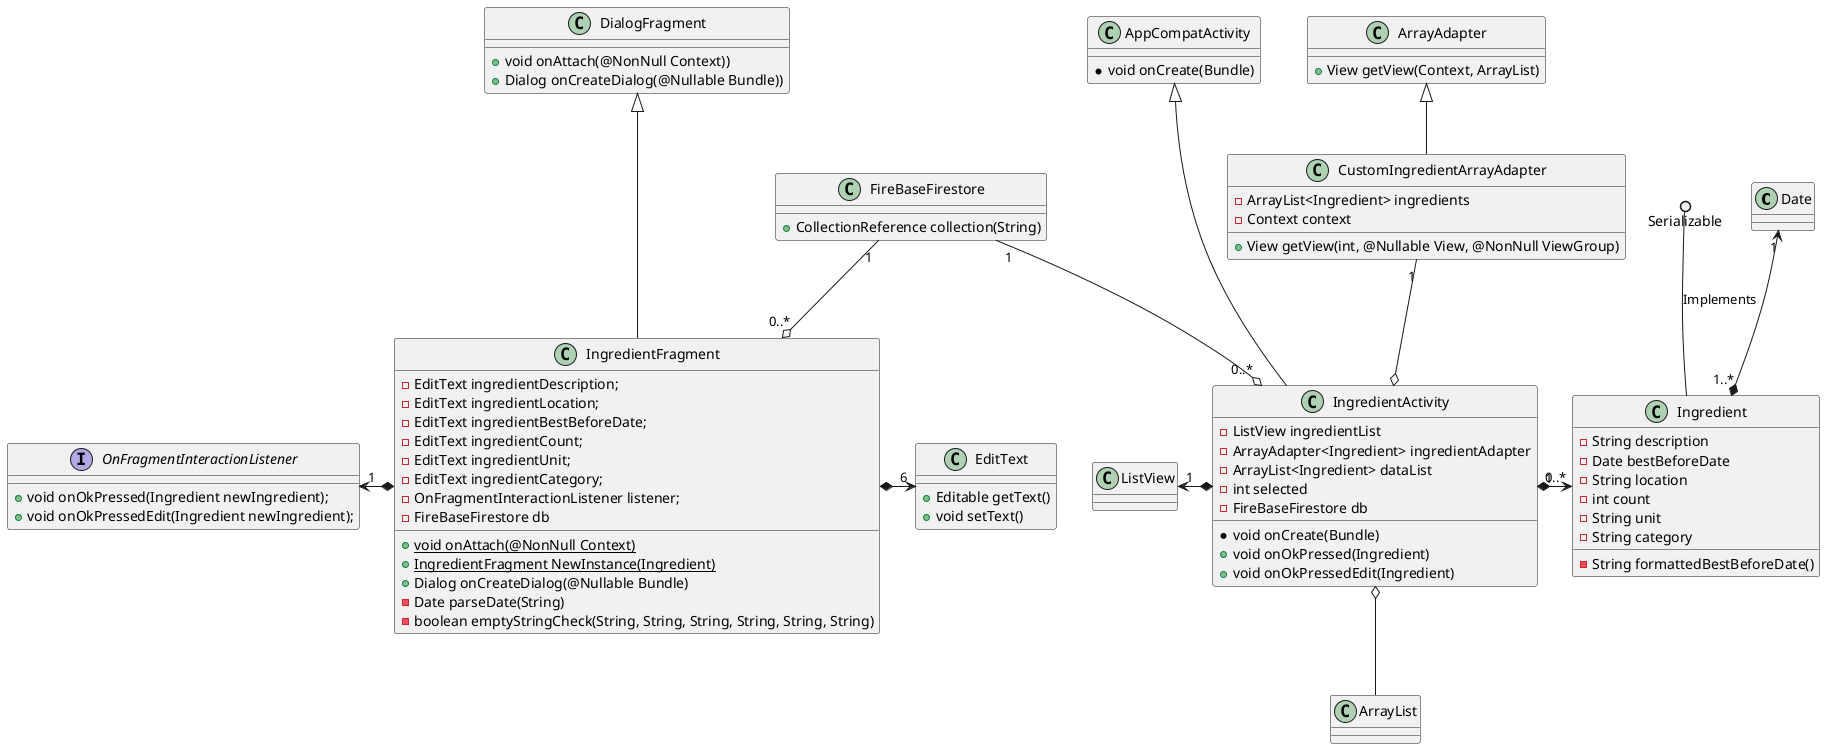 @startuml
'https://plantuml.com/class-diagram
class Date

class ArrayList

class ListView

class ArrayAdapter {
+View getView(Context, ArrayList)
}

class EditText {
+Editable getText()
+void setText()
}

class FireBaseFirestore {
+CollectionReference collection(String)
}

class Ingredient {
-String description
-Date bestBeforeDate
-String location
-int count
-String unit
-String category

-String formattedBestBeforeDate()
}

class AppCompatActivity {
*void onCreate(Bundle)
}

class IngredientActivity {
-ListView ingredientList
-ArrayAdapter<Ingredient> ingredientAdapter
-ArrayList<Ingredient> dataList
-int selected
-FireBaseFirestore db

*void onCreate(Bundle)
+void onOkPressed(Ingredient)
+void onOkPressedEdit(Ingredient)
}

class DialogFragment {
+void onAttach(@NonNull Context))
+Dialog onCreateDialog(@Nullable Bundle))
}

class IngredientFragment {
-EditText ingredientDescription;
-EditText ingredientLocation;
-EditText ingredientBestBeforeDate;
-EditText ingredientCount;
-EditText ingredientUnit;
-EditText ingredientCategory;
-OnFragmentInteractionListener listener;
-FireBaseFirestore db

+ {static} void onAttach(@NonNull Context)
+ {static} IngredientFragment NewInstance(Ingredient)
+ Dialog onCreateDialog(@Nullable Bundle)
- Date parseDate(String)
- boolean emptyStringCheck(String, String, String, String, String, String)
}

interface OnFragmentInteractionListener {
+void onOkPressed(Ingredient newIngredient);
+void onOkPressedEdit(Ingredient newIngredient);
}

class CustomIngredientArrayAdapter extends ArrayAdapter {
- ArrayList<Ingredient> ingredients
- Context context

+ View getView(int, @Nullable View, @NonNull ViewGroup)
}

Serializable ()-- Ingredient : Implements
Date "1" <--* "1..*" Ingredient

IngredientActivity "1" *-> "0..*" Ingredient
ListView "1" <-* IngredientActivity
CustomIngredientArrayAdapter "1" --o IngredientActivity
FireBaseFirestore "1" --o "0..*" IngredientActivity
IngredientActivity o-- ArrayList
AppCompatActivity <|--- IngredientActivity
DialogFragment <|--- IngredientFragment

IngredientFragment *-> "6" EditText
OnFragmentInteractionListener "1" <-* IngredientFragment
FireBaseFirestore "1" --o "0..*" IngredientFragment

@enduml